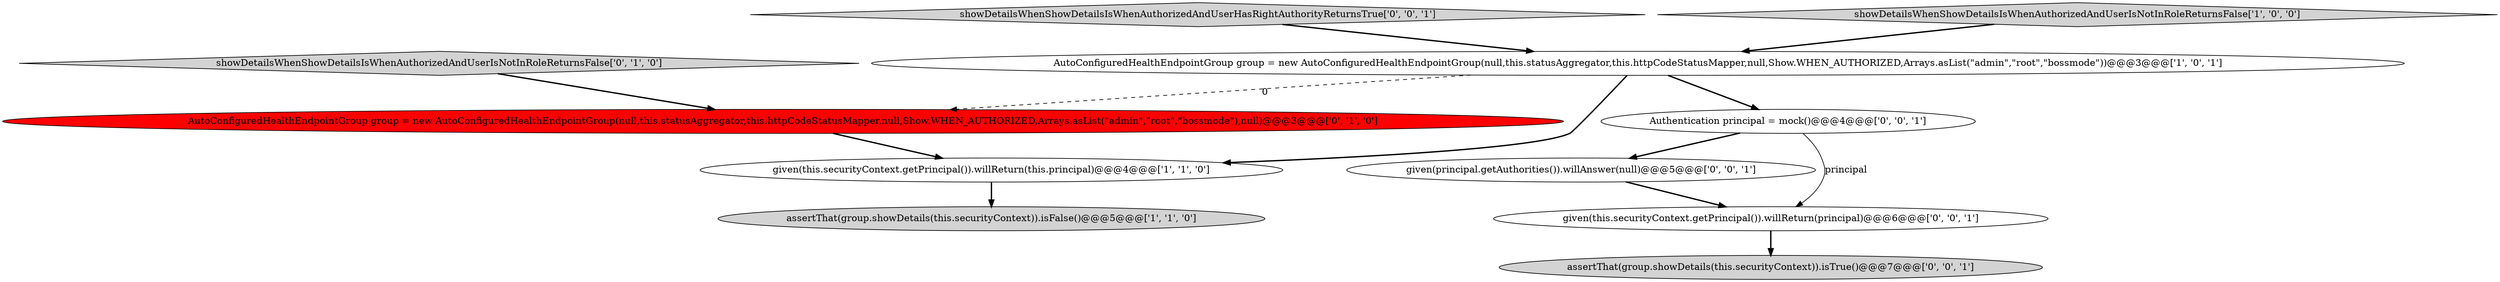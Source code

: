 digraph {
9 [style = filled, label = "showDetailsWhenShowDetailsIsWhenAuthorizedAndUserHasRightAuthorityReturnsTrue['0', '0', '1']", fillcolor = lightgray, shape = diamond image = "AAA0AAABBB3BBB"];
10 [style = filled, label = "given(principal.getAuthorities()).willAnswer(null)@@@5@@@['0', '0', '1']", fillcolor = white, shape = ellipse image = "AAA0AAABBB3BBB"];
4 [style = filled, label = "AutoConfiguredHealthEndpointGroup group = new AutoConfiguredHealthEndpointGroup(null,this.statusAggregator,this.httpCodeStatusMapper,null,Show.WHEN_AUTHORIZED,Arrays.asList(\"admin\",\"root\",\"bossmode\"),null)@@@3@@@['0', '1', '0']", fillcolor = red, shape = ellipse image = "AAA1AAABBB2BBB"];
7 [style = filled, label = "assertThat(group.showDetails(this.securityContext)).isTrue()@@@7@@@['0', '0', '1']", fillcolor = lightgray, shape = ellipse image = "AAA0AAABBB3BBB"];
0 [style = filled, label = "showDetailsWhenShowDetailsIsWhenAuthorizedAndUserIsNotInRoleReturnsFalse['1', '0', '0']", fillcolor = lightgray, shape = diamond image = "AAA0AAABBB1BBB"];
1 [style = filled, label = "given(this.securityContext.getPrincipal()).willReturn(this.principal)@@@4@@@['1', '1', '0']", fillcolor = white, shape = ellipse image = "AAA0AAABBB1BBB"];
2 [style = filled, label = "AutoConfiguredHealthEndpointGroup group = new AutoConfiguredHealthEndpointGroup(null,this.statusAggregator,this.httpCodeStatusMapper,null,Show.WHEN_AUTHORIZED,Arrays.asList(\"admin\",\"root\",\"bossmode\"))@@@3@@@['1', '0', '1']", fillcolor = white, shape = ellipse image = "AAA0AAABBB1BBB"];
6 [style = filled, label = "given(this.securityContext.getPrincipal()).willReturn(principal)@@@6@@@['0', '0', '1']", fillcolor = white, shape = ellipse image = "AAA0AAABBB3BBB"];
8 [style = filled, label = "Authentication principal = mock()@@@4@@@['0', '0', '1']", fillcolor = white, shape = ellipse image = "AAA0AAABBB3BBB"];
5 [style = filled, label = "showDetailsWhenShowDetailsIsWhenAuthorizedAndUserIsNotInRoleReturnsFalse['0', '1', '0']", fillcolor = lightgray, shape = diamond image = "AAA0AAABBB2BBB"];
3 [style = filled, label = "assertThat(group.showDetails(this.securityContext)).isFalse()@@@5@@@['1', '1', '0']", fillcolor = lightgray, shape = ellipse image = "AAA0AAABBB1BBB"];
1->3 [style = bold, label=""];
8->6 [style = solid, label="principal"];
8->10 [style = bold, label=""];
2->4 [style = dashed, label="0"];
4->1 [style = bold, label=""];
6->7 [style = bold, label=""];
9->2 [style = bold, label=""];
10->6 [style = bold, label=""];
2->1 [style = bold, label=""];
5->4 [style = bold, label=""];
2->8 [style = bold, label=""];
0->2 [style = bold, label=""];
}
